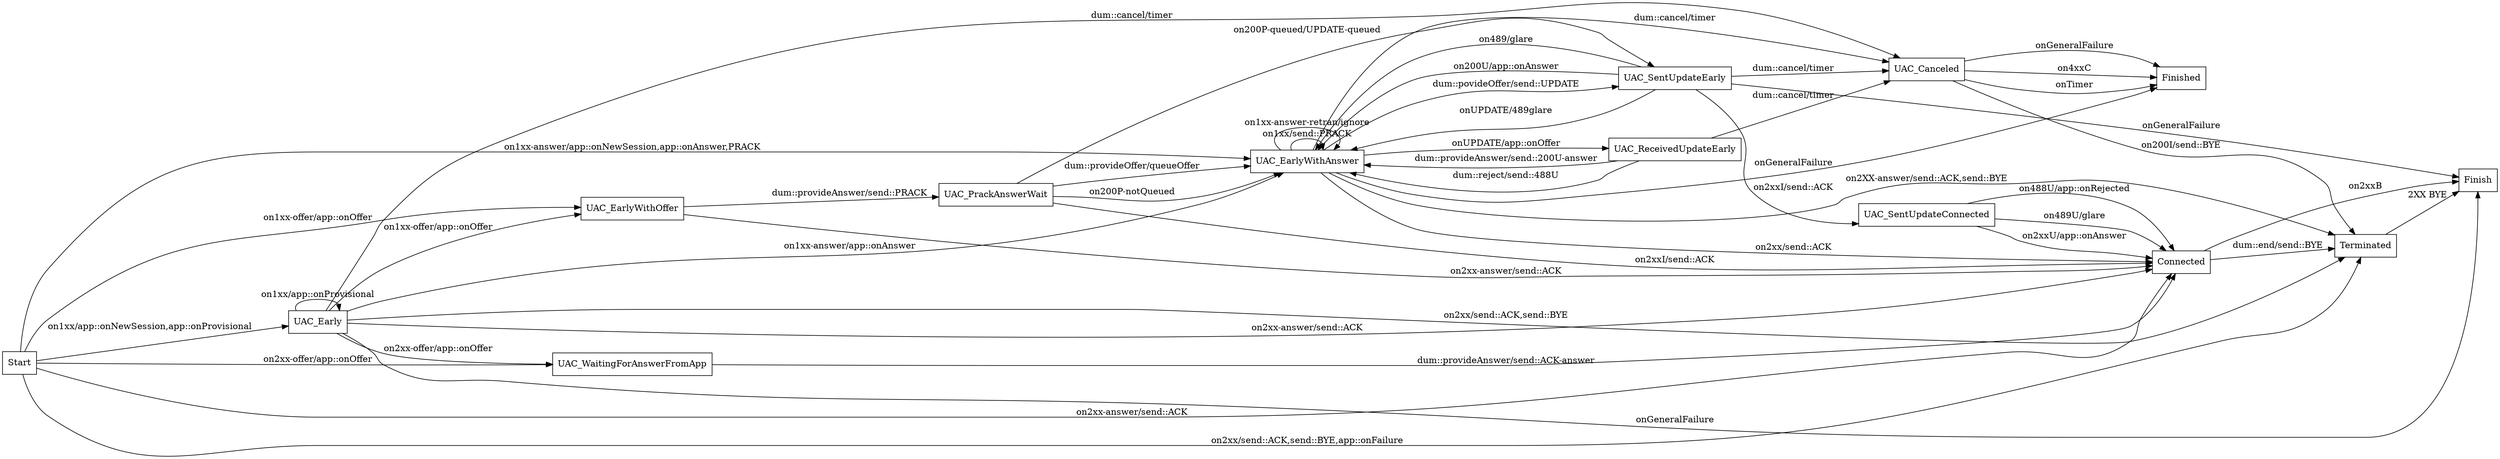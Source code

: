 //  names start with cap are states
//  names start with app:: are appliction handlers
//  names start with dum:: are dum interface to application
//  names start with lower case are actions
//  names start with on are events

digraph UAC {
        rankdir=LR;
        node [shape = box];

        // create a timer in the DialogSet when 1xx is received including 100
        Start -> UAC_Early                              [ label = "on1xx/app::onNewSession,app::onProvisional" ];
        Start -> UAC_EarlyWithOffer                     [ label = "on1xx-offer/app::onOffer" ];
        Start -> UAC_EarlyWithAnswer                    [ label = "on1xx-answer/app::onNewSession,app::onAnswer,PRACK" ];
        Start -> UAC_WaitingForAnswerFromApp            [ label = "on2xx-offer/app::onOffer" ];
        Start -> Connected                              [ label = "on2xx-answer/send::ACK" ];
        Start -> Terminated                             [ label = "on2xx/send::ACK,send::BYE,app::onFailure" ];

        UAC_Early -> UAC_Early                          [ label = "on1xx/app::onProvisional" ];
        UAC_Early -> UAC_EarlyWithAnswer                [ label = "on1xx-answer/app::onAnswer" ];
        UAC_Early -> UAC_EarlyWithOffer                 [ label = "on1xx-offer/app::onOffer" ];
        UAC_Early -> UAC_WaitingForAnswerFromApp        [ label = "on2xx-offer/app::onOffer" ];
        UAC_Early -> Connected                          [ label = "on2xx-answer/send::ACK" ];
        UAC_Early -> Finish                             [ label = "onGeneralFailure" ];
        UAC_Early -> UAC_Canceled                       [ label = "dum::cancel/timer" ];
        UAC_Early -> Terminated                         [ label = "on2xx/send::ACK,send::BYE" ];

        UAC_EarlyWithOffer -> Connected                 [ label = "on2xx-answer/send::ACK" ];
        UAC_EarlyWithOffer -> UAC_PrackAnswerWait       [ label = "dum::provideAnswer/send::PRACK" ];

        UAC_EarlyWithAnswer -> Connected                [ label = "on2xx/send::ACK" ];
        UAC_EarlyWithAnswer -> UAC_EarlyWithAnswer      [ label = "on1xx/send::PRACK" ];
        UAC_EarlyWithAnswer -> UAC_EarlyWithAnswer      [ label = "on1xx-answer-retran/ignore" ];
        // Can I send the UPDATE before I get 200/PRACK
        UAC_EarlyWithAnswer -> UAC_SentUpdateEarly      [ label = "dum::povideOffer/send::UPDATE" ];
        UAC_EarlyWithAnswer -> UAC_ReceivedUpdateEarly  [ label = "onUPDATE/app::onOffer" ];
        UAC_EarlyWithAnswer -> Terminated               [ label = "on2XX-answer/send::ACK,send::BYE" ];
        UAC_EarlyWithAnswer -> Finished                 [ label = "onGeneralFailure" ];
        UAC_EarlyWithAnswer -> UAC_Canceled             [ label = "dum::cancel/timer" ];

        UAC_SentUpdateEarly -> UAC_EarlyWithAnswer      [ label = "on200U/app::onAnswer" ];
        UAC_SentUpdateEarly -> UAC_EarlyWithAnswer      [ label = "onUPDATE/489glare" ];
        UAC_SentUpdateEarly -> UAC_EarlyWithAnswer      [ label = "on489/glare" ];
        UAC_SentUpdateEarly -> UAC_SentUpdateConnected  [ label ="on2xxI/send::ACK" ];
        UAC_SentUpdateEarly -> Finish                   [ label = "onGeneralFailure" ];
        UAC_SentUpdateEarly -> UAC_Canceled             [ label = "dum::cancel/timer" ];

        UAC_SentUpdateConnected -> Connected            [ label = "on2xxU/app::onAnswer" ];
        UAC_SentUpdateConnected -> Connected            [ label = "on488U/app::onRejected" ];
        UAC_SentUpdateConnected -> Connected            [ label = "on489U/glare" ];

        UAC_ReceivedUpdateEarly -> UAC_EarlyWithAnswer  [ label = "dum::provideAnswer/send::200U-answer" ];
        UAC_ReceivedUpdateEarly -> UAC_EarlyWithAnswer  [ label = "dum::reject/send::488U" ];
        UAC_ReceivedUpdateEarly -> UAC_Canceled         [ label = "dum::cancel/timer" ];// Only UAC can CANCEL

        UAC_WaitingForAnswerFromApp -> Connected        [ label = "dum::provideAnswer/send::ACK-answer" ];

        UAC_PrackAnswerWait -> UAC_EarlyWithAnswer      [ label = "dum::provideOffer/queueOffer" ];
        UAC_PrackAnswerWait -> UAC_SentUpdateEarly      [ label = "on200P-queued/UPDATE-queued" ];
        UAC_PrackAnswerWait -> UAC_EarlyWithAnswer      [ label = "on200P-notQueued" ];
        UAC_PrackAnswerWait -> Connected                [ label = "on2xxI/send::ACK" ];

        UAC_Canceled -> Finished                        [ label = "onTimer" ];
        UAC_Canceled -> Finished                        [ label = "onGeneralFailure" ];
        UAC_Canceled -> Finished                        [ label = "on4xxC" ];
        UAC_Canceled -> Terminated                      [ label = "on200I/send::BYE" ];

        Connected -> Terminated                         [ label = "dum::end/send::BYE" ];
        Connected -> Finish                             [ label = "on2xxB" ];

        Terminated -> Finish                            [ label = "2XX BYE" ];
}
